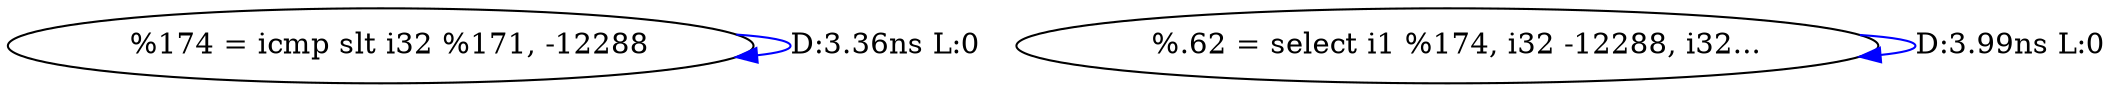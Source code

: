 digraph {
Node0x318e0e0[label="  %174 = icmp slt i32 %171, -12288"];
Node0x318e0e0 -> Node0x318e0e0[label="D:3.36ns L:0",color=blue];
Node0x318e1c0[label="  %.62 = select i1 %174, i32 -12288, i32..."];
Node0x318e1c0 -> Node0x318e1c0[label="D:3.99ns L:0",color=blue];
}
